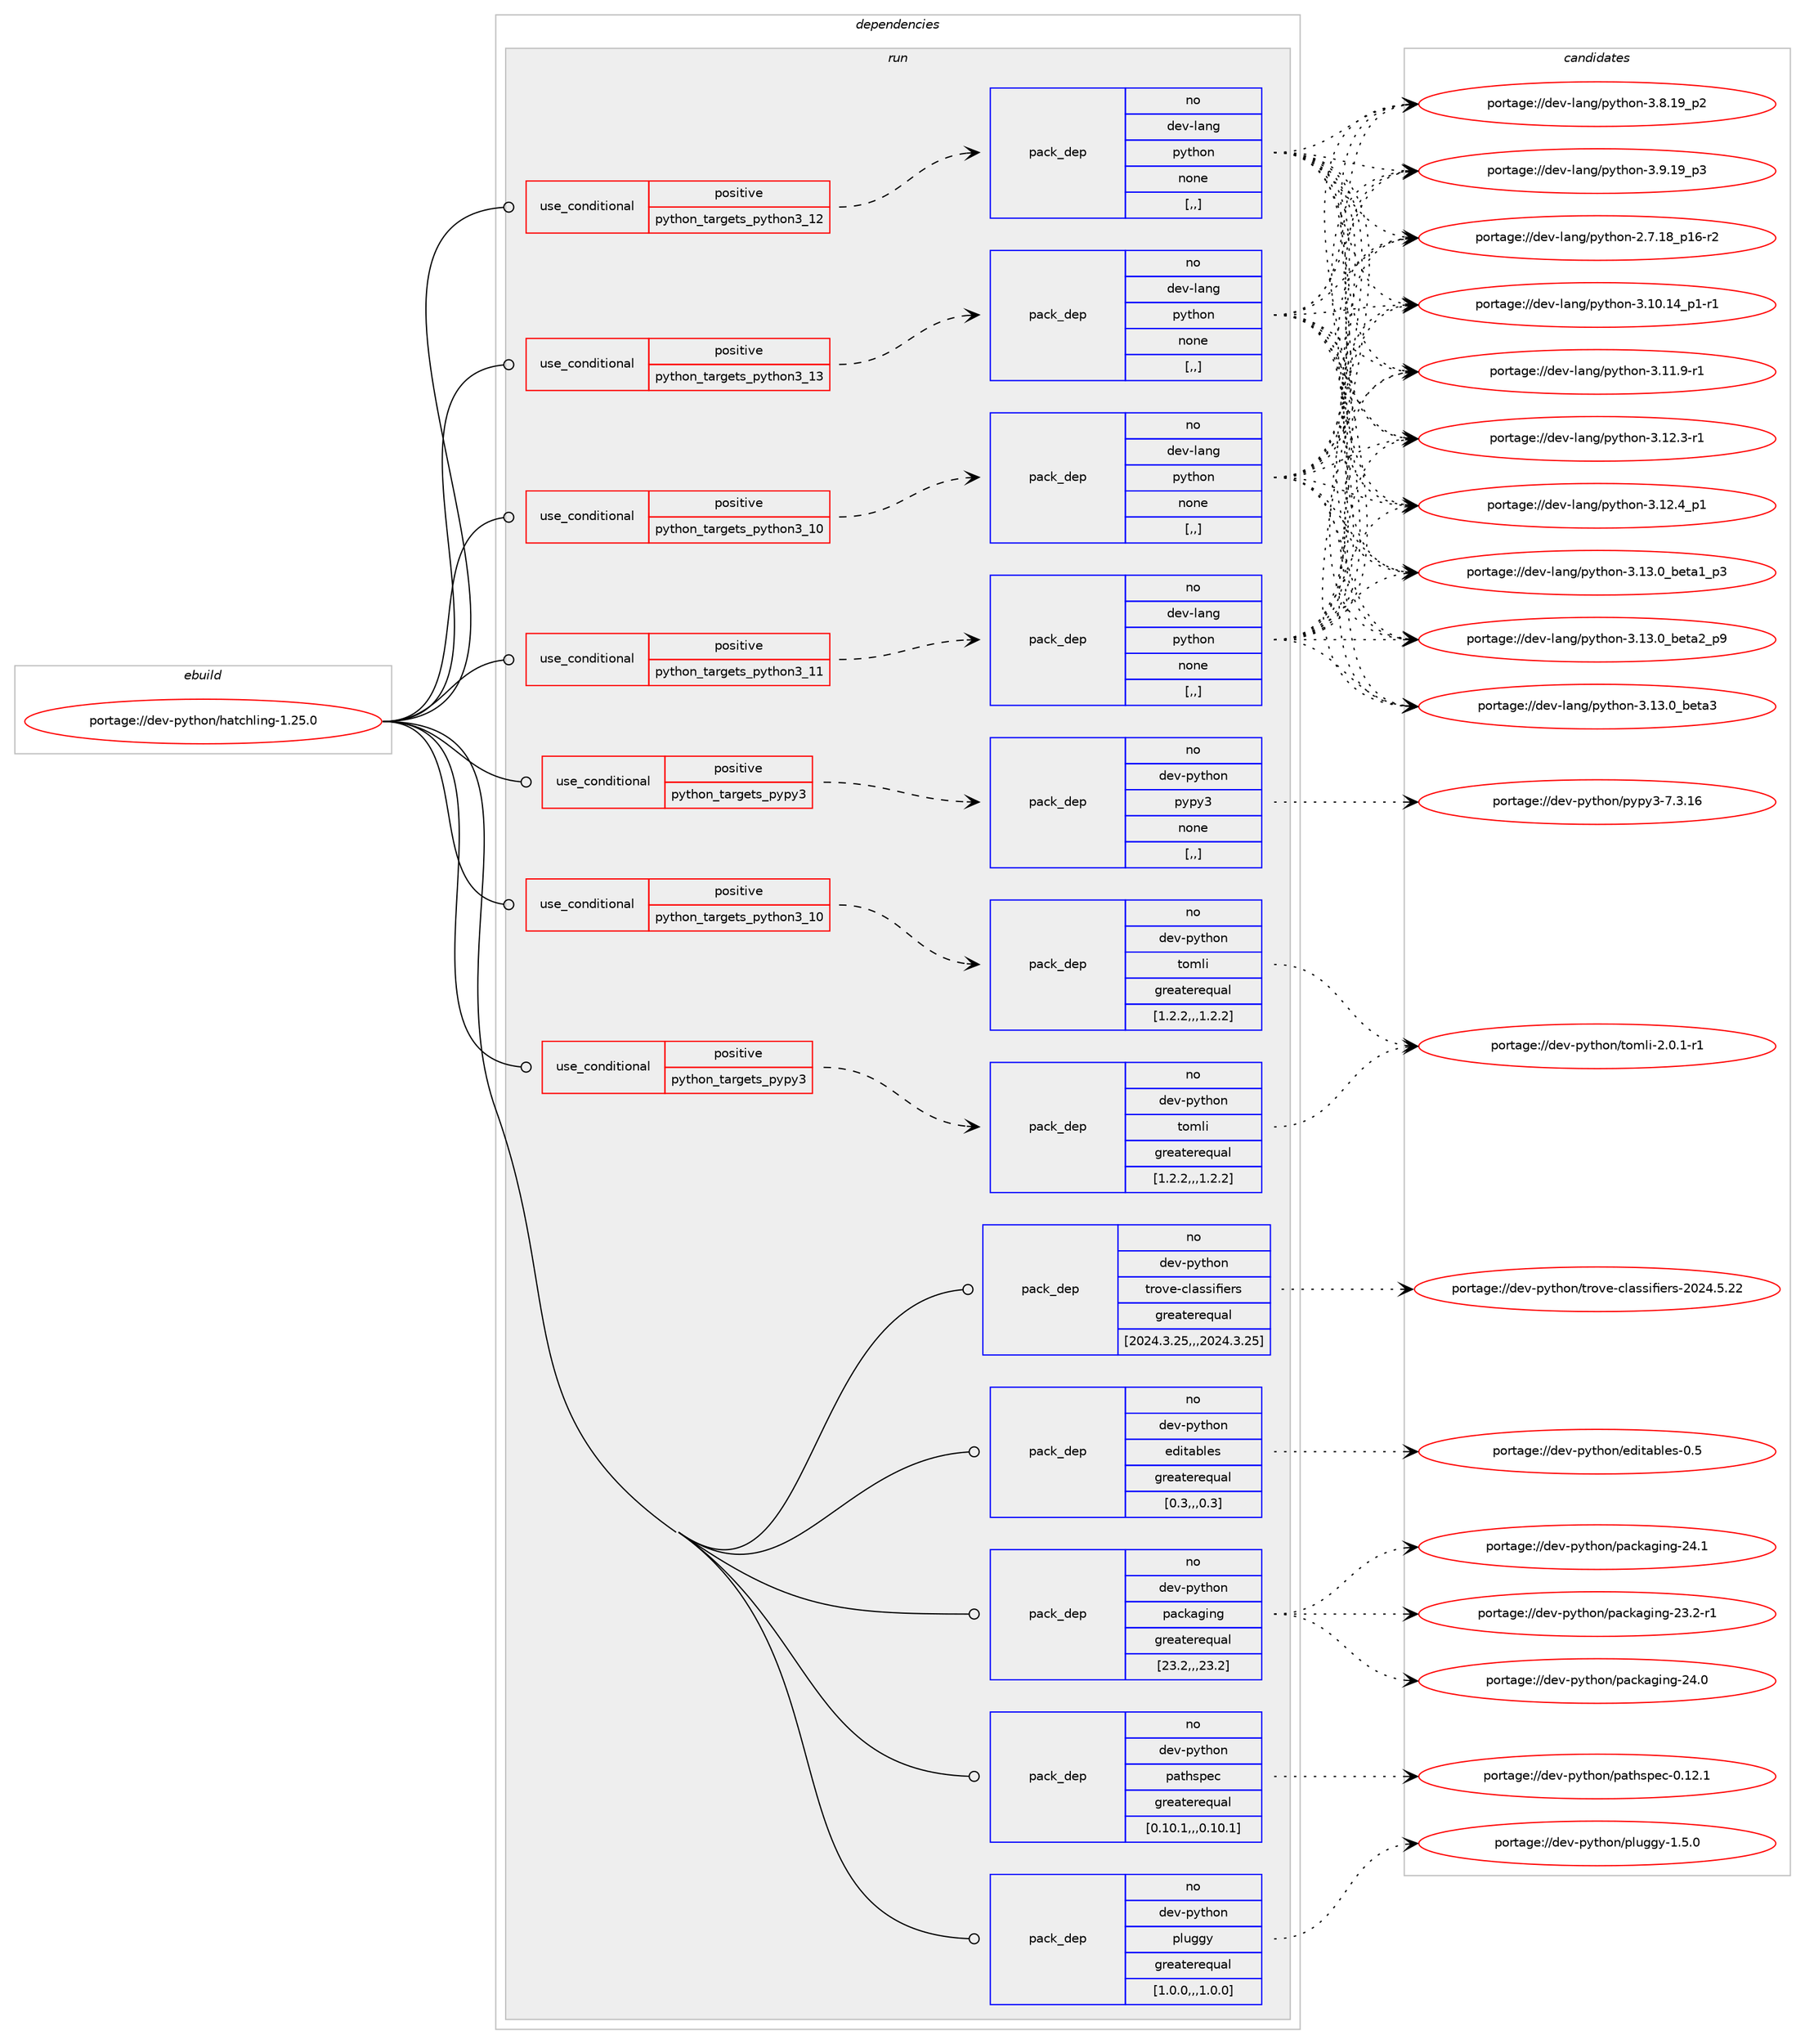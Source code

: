 digraph prolog {

# *************
# Graph options
# *************

newrank=true;
concentrate=true;
compound=true;
graph [rankdir=LR,fontname=Helvetica,fontsize=10,ranksep=1.5];#, ranksep=2.5, nodesep=0.2];
edge  [arrowhead=vee];
node  [fontname=Helvetica,fontsize=10];

# **********
# The ebuild
# **********

subgraph cluster_leftcol {
color=gray;
rank=same;
label=<<i>ebuild</i>>;
id [label="portage://dev-python/hatchling-1.25.0", color=red, width=4, href="../dev-python/hatchling-1.25.0.svg"];
}

# ****************
# The dependencies
# ****************

subgraph cluster_midcol {
color=gray;
label=<<i>dependencies</i>>;
subgraph cluster_compile {
fillcolor="#eeeeee";
style=filled;
label=<<i>compile</i>>;
}
subgraph cluster_compileandrun {
fillcolor="#eeeeee";
style=filled;
label=<<i>compile and run</i>>;
}
subgraph cluster_run {
fillcolor="#eeeeee";
style=filled;
label=<<i>run</i>>;
subgraph cond32327 {
dependency144118 [label=<<TABLE BORDER="0" CELLBORDER="1" CELLSPACING="0" CELLPADDING="4"><TR><TD ROWSPAN="3" CELLPADDING="10">use_conditional</TD></TR><TR><TD>positive</TD></TR><TR><TD>python_targets_pypy3</TD></TR></TABLE>>, shape=none, color=red];
subgraph pack110576 {
dependency144119 [label=<<TABLE BORDER="0" CELLBORDER="1" CELLSPACING="0" CELLPADDING="4" WIDTH="220"><TR><TD ROWSPAN="6" CELLPADDING="30">pack_dep</TD></TR><TR><TD WIDTH="110">no</TD></TR><TR><TD>dev-python</TD></TR><TR><TD>pypy3</TD></TR><TR><TD>none</TD></TR><TR><TD>[,,]</TD></TR></TABLE>>, shape=none, color=blue];
}
dependency144118:e -> dependency144119:w [weight=20,style="dashed",arrowhead="vee"];
}
id:e -> dependency144118:w [weight=20,style="solid",arrowhead="odot"];
subgraph cond32328 {
dependency144120 [label=<<TABLE BORDER="0" CELLBORDER="1" CELLSPACING="0" CELLPADDING="4"><TR><TD ROWSPAN="3" CELLPADDING="10">use_conditional</TD></TR><TR><TD>positive</TD></TR><TR><TD>python_targets_pypy3</TD></TR></TABLE>>, shape=none, color=red];
subgraph pack110577 {
dependency144121 [label=<<TABLE BORDER="0" CELLBORDER="1" CELLSPACING="0" CELLPADDING="4" WIDTH="220"><TR><TD ROWSPAN="6" CELLPADDING="30">pack_dep</TD></TR><TR><TD WIDTH="110">no</TD></TR><TR><TD>dev-python</TD></TR><TR><TD>tomli</TD></TR><TR><TD>greaterequal</TD></TR><TR><TD>[1.2.2,,,1.2.2]</TD></TR></TABLE>>, shape=none, color=blue];
}
dependency144120:e -> dependency144121:w [weight=20,style="dashed",arrowhead="vee"];
}
id:e -> dependency144120:w [weight=20,style="solid",arrowhead="odot"];
subgraph cond32329 {
dependency144122 [label=<<TABLE BORDER="0" CELLBORDER="1" CELLSPACING="0" CELLPADDING="4"><TR><TD ROWSPAN="3" CELLPADDING="10">use_conditional</TD></TR><TR><TD>positive</TD></TR><TR><TD>python_targets_python3_10</TD></TR></TABLE>>, shape=none, color=red];
subgraph pack110578 {
dependency144123 [label=<<TABLE BORDER="0" CELLBORDER="1" CELLSPACING="0" CELLPADDING="4" WIDTH="220"><TR><TD ROWSPAN="6" CELLPADDING="30">pack_dep</TD></TR><TR><TD WIDTH="110">no</TD></TR><TR><TD>dev-lang</TD></TR><TR><TD>python</TD></TR><TR><TD>none</TD></TR><TR><TD>[,,]</TD></TR></TABLE>>, shape=none, color=blue];
}
dependency144122:e -> dependency144123:w [weight=20,style="dashed",arrowhead="vee"];
}
id:e -> dependency144122:w [weight=20,style="solid",arrowhead="odot"];
subgraph cond32330 {
dependency144124 [label=<<TABLE BORDER="0" CELLBORDER="1" CELLSPACING="0" CELLPADDING="4"><TR><TD ROWSPAN="3" CELLPADDING="10">use_conditional</TD></TR><TR><TD>positive</TD></TR><TR><TD>python_targets_python3_10</TD></TR></TABLE>>, shape=none, color=red];
subgraph pack110579 {
dependency144125 [label=<<TABLE BORDER="0" CELLBORDER="1" CELLSPACING="0" CELLPADDING="4" WIDTH="220"><TR><TD ROWSPAN="6" CELLPADDING="30">pack_dep</TD></TR><TR><TD WIDTH="110">no</TD></TR><TR><TD>dev-python</TD></TR><TR><TD>tomli</TD></TR><TR><TD>greaterequal</TD></TR><TR><TD>[1.2.2,,,1.2.2]</TD></TR></TABLE>>, shape=none, color=blue];
}
dependency144124:e -> dependency144125:w [weight=20,style="dashed",arrowhead="vee"];
}
id:e -> dependency144124:w [weight=20,style="solid",arrowhead="odot"];
subgraph cond32331 {
dependency144126 [label=<<TABLE BORDER="0" CELLBORDER="1" CELLSPACING="0" CELLPADDING="4"><TR><TD ROWSPAN="3" CELLPADDING="10">use_conditional</TD></TR><TR><TD>positive</TD></TR><TR><TD>python_targets_python3_11</TD></TR></TABLE>>, shape=none, color=red];
subgraph pack110580 {
dependency144127 [label=<<TABLE BORDER="0" CELLBORDER="1" CELLSPACING="0" CELLPADDING="4" WIDTH="220"><TR><TD ROWSPAN="6" CELLPADDING="30">pack_dep</TD></TR><TR><TD WIDTH="110">no</TD></TR><TR><TD>dev-lang</TD></TR><TR><TD>python</TD></TR><TR><TD>none</TD></TR><TR><TD>[,,]</TD></TR></TABLE>>, shape=none, color=blue];
}
dependency144126:e -> dependency144127:w [weight=20,style="dashed",arrowhead="vee"];
}
id:e -> dependency144126:w [weight=20,style="solid",arrowhead="odot"];
subgraph cond32332 {
dependency144128 [label=<<TABLE BORDER="0" CELLBORDER="1" CELLSPACING="0" CELLPADDING="4"><TR><TD ROWSPAN="3" CELLPADDING="10">use_conditional</TD></TR><TR><TD>positive</TD></TR><TR><TD>python_targets_python3_12</TD></TR></TABLE>>, shape=none, color=red];
subgraph pack110581 {
dependency144129 [label=<<TABLE BORDER="0" CELLBORDER="1" CELLSPACING="0" CELLPADDING="4" WIDTH="220"><TR><TD ROWSPAN="6" CELLPADDING="30">pack_dep</TD></TR><TR><TD WIDTH="110">no</TD></TR><TR><TD>dev-lang</TD></TR><TR><TD>python</TD></TR><TR><TD>none</TD></TR><TR><TD>[,,]</TD></TR></TABLE>>, shape=none, color=blue];
}
dependency144128:e -> dependency144129:w [weight=20,style="dashed",arrowhead="vee"];
}
id:e -> dependency144128:w [weight=20,style="solid",arrowhead="odot"];
subgraph cond32333 {
dependency144130 [label=<<TABLE BORDER="0" CELLBORDER="1" CELLSPACING="0" CELLPADDING="4"><TR><TD ROWSPAN="3" CELLPADDING="10">use_conditional</TD></TR><TR><TD>positive</TD></TR><TR><TD>python_targets_python3_13</TD></TR></TABLE>>, shape=none, color=red];
subgraph pack110582 {
dependency144131 [label=<<TABLE BORDER="0" CELLBORDER="1" CELLSPACING="0" CELLPADDING="4" WIDTH="220"><TR><TD ROWSPAN="6" CELLPADDING="30">pack_dep</TD></TR><TR><TD WIDTH="110">no</TD></TR><TR><TD>dev-lang</TD></TR><TR><TD>python</TD></TR><TR><TD>none</TD></TR><TR><TD>[,,]</TD></TR></TABLE>>, shape=none, color=blue];
}
dependency144130:e -> dependency144131:w [weight=20,style="dashed",arrowhead="vee"];
}
id:e -> dependency144130:w [weight=20,style="solid",arrowhead="odot"];
subgraph pack110583 {
dependency144132 [label=<<TABLE BORDER="0" CELLBORDER="1" CELLSPACING="0" CELLPADDING="4" WIDTH="220"><TR><TD ROWSPAN="6" CELLPADDING="30">pack_dep</TD></TR><TR><TD WIDTH="110">no</TD></TR><TR><TD>dev-python</TD></TR><TR><TD>editables</TD></TR><TR><TD>greaterequal</TD></TR><TR><TD>[0.3,,,0.3]</TD></TR></TABLE>>, shape=none, color=blue];
}
id:e -> dependency144132:w [weight=20,style="solid",arrowhead="odot"];
subgraph pack110584 {
dependency144133 [label=<<TABLE BORDER="0" CELLBORDER="1" CELLSPACING="0" CELLPADDING="4" WIDTH="220"><TR><TD ROWSPAN="6" CELLPADDING="30">pack_dep</TD></TR><TR><TD WIDTH="110">no</TD></TR><TR><TD>dev-python</TD></TR><TR><TD>packaging</TD></TR><TR><TD>greaterequal</TD></TR><TR><TD>[23.2,,,23.2]</TD></TR></TABLE>>, shape=none, color=blue];
}
id:e -> dependency144133:w [weight=20,style="solid",arrowhead="odot"];
subgraph pack110585 {
dependency144134 [label=<<TABLE BORDER="0" CELLBORDER="1" CELLSPACING="0" CELLPADDING="4" WIDTH="220"><TR><TD ROWSPAN="6" CELLPADDING="30">pack_dep</TD></TR><TR><TD WIDTH="110">no</TD></TR><TR><TD>dev-python</TD></TR><TR><TD>pathspec</TD></TR><TR><TD>greaterequal</TD></TR><TR><TD>[0.10.1,,,0.10.1]</TD></TR></TABLE>>, shape=none, color=blue];
}
id:e -> dependency144134:w [weight=20,style="solid",arrowhead="odot"];
subgraph pack110586 {
dependency144135 [label=<<TABLE BORDER="0" CELLBORDER="1" CELLSPACING="0" CELLPADDING="4" WIDTH="220"><TR><TD ROWSPAN="6" CELLPADDING="30">pack_dep</TD></TR><TR><TD WIDTH="110">no</TD></TR><TR><TD>dev-python</TD></TR><TR><TD>pluggy</TD></TR><TR><TD>greaterequal</TD></TR><TR><TD>[1.0.0,,,1.0.0]</TD></TR></TABLE>>, shape=none, color=blue];
}
id:e -> dependency144135:w [weight=20,style="solid",arrowhead="odot"];
subgraph pack110587 {
dependency144136 [label=<<TABLE BORDER="0" CELLBORDER="1" CELLSPACING="0" CELLPADDING="4" WIDTH="220"><TR><TD ROWSPAN="6" CELLPADDING="30">pack_dep</TD></TR><TR><TD WIDTH="110">no</TD></TR><TR><TD>dev-python</TD></TR><TR><TD>trove-classifiers</TD></TR><TR><TD>greaterequal</TD></TR><TR><TD>[2024.3.25,,,2024.3.25]</TD></TR></TABLE>>, shape=none, color=blue];
}
id:e -> dependency144136:w [weight=20,style="solid",arrowhead="odot"];
}
}

# **************
# The candidates
# **************

subgraph cluster_choices {
rank=same;
color=gray;
label=<<i>candidates</i>>;

subgraph choice110576 {
color=black;
nodesep=1;
choice10010111845112121116104111110471121211121215145554651464954 [label="portage://dev-python/pypy3-7.3.16", color=red, width=4,href="../dev-python/pypy3-7.3.16.svg"];
dependency144119:e -> choice10010111845112121116104111110471121211121215145554651464954:w [style=dotted,weight="100"];
}
subgraph choice110577 {
color=black;
nodesep=1;
choice10010111845112121116104111110471161111091081054550464846494511449 [label="portage://dev-python/tomli-2.0.1-r1", color=red, width=4,href="../dev-python/tomli-2.0.1-r1.svg"];
dependency144121:e -> choice10010111845112121116104111110471161111091081054550464846494511449:w [style=dotted,weight="100"];
}
subgraph choice110578 {
color=black;
nodesep=1;
choice100101118451089711010347112121116104111110455046554649569511249544511450 [label="portage://dev-lang/python-2.7.18_p16-r2", color=red, width=4,href="../dev-lang/python-2.7.18_p16-r2.svg"];
choice100101118451089711010347112121116104111110455146494846495295112494511449 [label="portage://dev-lang/python-3.10.14_p1-r1", color=red, width=4,href="../dev-lang/python-3.10.14_p1-r1.svg"];
choice100101118451089711010347112121116104111110455146494946574511449 [label="portage://dev-lang/python-3.11.9-r1", color=red, width=4,href="../dev-lang/python-3.11.9-r1.svg"];
choice100101118451089711010347112121116104111110455146495046514511449 [label="portage://dev-lang/python-3.12.3-r1", color=red, width=4,href="../dev-lang/python-3.12.3-r1.svg"];
choice100101118451089711010347112121116104111110455146495046529511249 [label="portage://dev-lang/python-3.12.4_p1", color=red, width=4,href="../dev-lang/python-3.12.4_p1.svg"];
choice10010111845108971101034711212111610411111045514649514648959810111697499511251 [label="portage://dev-lang/python-3.13.0_beta1_p3", color=red, width=4,href="../dev-lang/python-3.13.0_beta1_p3.svg"];
choice10010111845108971101034711212111610411111045514649514648959810111697509511257 [label="portage://dev-lang/python-3.13.0_beta2_p9", color=red, width=4,href="../dev-lang/python-3.13.0_beta2_p9.svg"];
choice1001011184510897110103471121211161041111104551464951464895981011169751 [label="portage://dev-lang/python-3.13.0_beta3", color=red, width=4,href="../dev-lang/python-3.13.0_beta3.svg"];
choice100101118451089711010347112121116104111110455146564649579511250 [label="portage://dev-lang/python-3.8.19_p2", color=red, width=4,href="../dev-lang/python-3.8.19_p2.svg"];
choice100101118451089711010347112121116104111110455146574649579511251 [label="portage://dev-lang/python-3.9.19_p3", color=red, width=4,href="../dev-lang/python-3.9.19_p3.svg"];
dependency144123:e -> choice100101118451089711010347112121116104111110455046554649569511249544511450:w [style=dotted,weight="100"];
dependency144123:e -> choice100101118451089711010347112121116104111110455146494846495295112494511449:w [style=dotted,weight="100"];
dependency144123:e -> choice100101118451089711010347112121116104111110455146494946574511449:w [style=dotted,weight="100"];
dependency144123:e -> choice100101118451089711010347112121116104111110455146495046514511449:w [style=dotted,weight="100"];
dependency144123:e -> choice100101118451089711010347112121116104111110455146495046529511249:w [style=dotted,weight="100"];
dependency144123:e -> choice10010111845108971101034711212111610411111045514649514648959810111697499511251:w [style=dotted,weight="100"];
dependency144123:e -> choice10010111845108971101034711212111610411111045514649514648959810111697509511257:w [style=dotted,weight="100"];
dependency144123:e -> choice1001011184510897110103471121211161041111104551464951464895981011169751:w [style=dotted,weight="100"];
dependency144123:e -> choice100101118451089711010347112121116104111110455146564649579511250:w [style=dotted,weight="100"];
dependency144123:e -> choice100101118451089711010347112121116104111110455146574649579511251:w [style=dotted,weight="100"];
}
subgraph choice110579 {
color=black;
nodesep=1;
choice10010111845112121116104111110471161111091081054550464846494511449 [label="portage://dev-python/tomli-2.0.1-r1", color=red, width=4,href="../dev-python/tomli-2.0.1-r1.svg"];
dependency144125:e -> choice10010111845112121116104111110471161111091081054550464846494511449:w [style=dotted,weight="100"];
}
subgraph choice110580 {
color=black;
nodesep=1;
choice100101118451089711010347112121116104111110455046554649569511249544511450 [label="portage://dev-lang/python-2.7.18_p16-r2", color=red, width=4,href="../dev-lang/python-2.7.18_p16-r2.svg"];
choice100101118451089711010347112121116104111110455146494846495295112494511449 [label="portage://dev-lang/python-3.10.14_p1-r1", color=red, width=4,href="../dev-lang/python-3.10.14_p1-r1.svg"];
choice100101118451089711010347112121116104111110455146494946574511449 [label="portage://dev-lang/python-3.11.9-r1", color=red, width=4,href="../dev-lang/python-3.11.9-r1.svg"];
choice100101118451089711010347112121116104111110455146495046514511449 [label="portage://dev-lang/python-3.12.3-r1", color=red, width=4,href="../dev-lang/python-3.12.3-r1.svg"];
choice100101118451089711010347112121116104111110455146495046529511249 [label="portage://dev-lang/python-3.12.4_p1", color=red, width=4,href="../dev-lang/python-3.12.4_p1.svg"];
choice10010111845108971101034711212111610411111045514649514648959810111697499511251 [label="portage://dev-lang/python-3.13.0_beta1_p3", color=red, width=4,href="../dev-lang/python-3.13.0_beta1_p3.svg"];
choice10010111845108971101034711212111610411111045514649514648959810111697509511257 [label="portage://dev-lang/python-3.13.0_beta2_p9", color=red, width=4,href="../dev-lang/python-3.13.0_beta2_p9.svg"];
choice1001011184510897110103471121211161041111104551464951464895981011169751 [label="portage://dev-lang/python-3.13.0_beta3", color=red, width=4,href="../dev-lang/python-3.13.0_beta3.svg"];
choice100101118451089711010347112121116104111110455146564649579511250 [label="portage://dev-lang/python-3.8.19_p2", color=red, width=4,href="../dev-lang/python-3.8.19_p2.svg"];
choice100101118451089711010347112121116104111110455146574649579511251 [label="portage://dev-lang/python-3.9.19_p3", color=red, width=4,href="../dev-lang/python-3.9.19_p3.svg"];
dependency144127:e -> choice100101118451089711010347112121116104111110455046554649569511249544511450:w [style=dotted,weight="100"];
dependency144127:e -> choice100101118451089711010347112121116104111110455146494846495295112494511449:w [style=dotted,weight="100"];
dependency144127:e -> choice100101118451089711010347112121116104111110455146494946574511449:w [style=dotted,weight="100"];
dependency144127:e -> choice100101118451089711010347112121116104111110455146495046514511449:w [style=dotted,weight="100"];
dependency144127:e -> choice100101118451089711010347112121116104111110455146495046529511249:w [style=dotted,weight="100"];
dependency144127:e -> choice10010111845108971101034711212111610411111045514649514648959810111697499511251:w [style=dotted,weight="100"];
dependency144127:e -> choice10010111845108971101034711212111610411111045514649514648959810111697509511257:w [style=dotted,weight="100"];
dependency144127:e -> choice1001011184510897110103471121211161041111104551464951464895981011169751:w [style=dotted,weight="100"];
dependency144127:e -> choice100101118451089711010347112121116104111110455146564649579511250:w [style=dotted,weight="100"];
dependency144127:e -> choice100101118451089711010347112121116104111110455146574649579511251:w [style=dotted,weight="100"];
}
subgraph choice110581 {
color=black;
nodesep=1;
choice100101118451089711010347112121116104111110455046554649569511249544511450 [label="portage://dev-lang/python-2.7.18_p16-r2", color=red, width=4,href="../dev-lang/python-2.7.18_p16-r2.svg"];
choice100101118451089711010347112121116104111110455146494846495295112494511449 [label="portage://dev-lang/python-3.10.14_p1-r1", color=red, width=4,href="../dev-lang/python-3.10.14_p1-r1.svg"];
choice100101118451089711010347112121116104111110455146494946574511449 [label="portage://dev-lang/python-3.11.9-r1", color=red, width=4,href="../dev-lang/python-3.11.9-r1.svg"];
choice100101118451089711010347112121116104111110455146495046514511449 [label="portage://dev-lang/python-3.12.3-r1", color=red, width=4,href="../dev-lang/python-3.12.3-r1.svg"];
choice100101118451089711010347112121116104111110455146495046529511249 [label="portage://dev-lang/python-3.12.4_p1", color=red, width=4,href="../dev-lang/python-3.12.4_p1.svg"];
choice10010111845108971101034711212111610411111045514649514648959810111697499511251 [label="portage://dev-lang/python-3.13.0_beta1_p3", color=red, width=4,href="../dev-lang/python-3.13.0_beta1_p3.svg"];
choice10010111845108971101034711212111610411111045514649514648959810111697509511257 [label="portage://dev-lang/python-3.13.0_beta2_p9", color=red, width=4,href="../dev-lang/python-3.13.0_beta2_p9.svg"];
choice1001011184510897110103471121211161041111104551464951464895981011169751 [label="portage://dev-lang/python-3.13.0_beta3", color=red, width=4,href="../dev-lang/python-3.13.0_beta3.svg"];
choice100101118451089711010347112121116104111110455146564649579511250 [label="portage://dev-lang/python-3.8.19_p2", color=red, width=4,href="../dev-lang/python-3.8.19_p2.svg"];
choice100101118451089711010347112121116104111110455146574649579511251 [label="portage://dev-lang/python-3.9.19_p3", color=red, width=4,href="../dev-lang/python-3.9.19_p3.svg"];
dependency144129:e -> choice100101118451089711010347112121116104111110455046554649569511249544511450:w [style=dotted,weight="100"];
dependency144129:e -> choice100101118451089711010347112121116104111110455146494846495295112494511449:w [style=dotted,weight="100"];
dependency144129:e -> choice100101118451089711010347112121116104111110455146494946574511449:w [style=dotted,weight="100"];
dependency144129:e -> choice100101118451089711010347112121116104111110455146495046514511449:w [style=dotted,weight="100"];
dependency144129:e -> choice100101118451089711010347112121116104111110455146495046529511249:w [style=dotted,weight="100"];
dependency144129:e -> choice10010111845108971101034711212111610411111045514649514648959810111697499511251:w [style=dotted,weight="100"];
dependency144129:e -> choice10010111845108971101034711212111610411111045514649514648959810111697509511257:w [style=dotted,weight="100"];
dependency144129:e -> choice1001011184510897110103471121211161041111104551464951464895981011169751:w [style=dotted,weight="100"];
dependency144129:e -> choice100101118451089711010347112121116104111110455146564649579511250:w [style=dotted,weight="100"];
dependency144129:e -> choice100101118451089711010347112121116104111110455146574649579511251:w [style=dotted,weight="100"];
}
subgraph choice110582 {
color=black;
nodesep=1;
choice100101118451089711010347112121116104111110455046554649569511249544511450 [label="portage://dev-lang/python-2.7.18_p16-r2", color=red, width=4,href="../dev-lang/python-2.7.18_p16-r2.svg"];
choice100101118451089711010347112121116104111110455146494846495295112494511449 [label="portage://dev-lang/python-3.10.14_p1-r1", color=red, width=4,href="../dev-lang/python-3.10.14_p1-r1.svg"];
choice100101118451089711010347112121116104111110455146494946574511449 [label="portage://dev-lang/python-3.11.9-r1", color=red, width=4,href="../dev-lang/python-3.11.9-r1.svg"];
choice100101118451089711010347112121116104111110455146495046514511449 [label="portage://dev-lang/python-3.12.3-r1", color=red, width=4,href="../dev-lang/python-3.12.3-r1.svg"];
choice100101118451089711010347112121116104111110455146495046529511249 [label="portage://dev-lang/python-3.12.4_p1", color=red, width=4,href="../dev-lang/python-3.12.4_p1.svg"];
choice10010111845108971101034711212111610411111045514649514648959810111697499511251 [label="portage://dev-lang/python-3.13.0_beta1_p3", color=red, width=4,href="../dev-lang/python-3.13.0_beta1_p3.svg"];
choice10010111845108971101034711212111610411111045514649514648959810111697509511257 [label="portage://dev-lang/python-3.13.0_beta2_p9", color=red, width=4,href="../dev-lang/python-3.13.0_beta2_p9.svg"];
choice1001011184510897110103471121211161041111104551464951464895981011169751 [label="portage://dev-lang/python-3.13.0_beta3", color=red, width=4,href="../dev-lang/python-3.13.0_beta3.svg"];
choice100101118451089711010347112121116104111110455146564649579511250 [label="portage://dev-lang/python-3.8.19_p2", color=red, width=4,href="../dev-lang/python-3.8.19_p2.svg"];
choice100101118451089711010347112121116104111110455146574649579511251 [label="portage://dev-lang/python-3.9.19_p3", color=red, width=4,href="../dev-lang/python-3.9.19_p3.svg"];
dependency144131:e -> choice100101118451089711010347112121116104111110455046554649569511249544511450:w [style=dotted,weight="100"];
dependency144131:e -> choice100101118451089711010347112121116104111110455146494846495295112494511449:w [style=dotted,weight="100"];
dependency144131:e -> choice100101118451089711010347112121116104111110455146494946574511449:w [style=dotted,weight="100"];
dependency144131:e -> choice100101118451089711010347112121116104111110455146495046514511449:w [style=dotted,weight="100"];
dependency144131:e -> choice100101118451089711010347112121116104111110455146495046529511249:w [style=dotted,weight="100"];
dependency144131:e -> choice10010111845108971101034711212111610411111045514649514648959810111697499511251:w [style=dotted,weight="100"];
dependency144131:e -> choice10010111845108971101034711212111610411111045514649514648959810111697509511257:w [style=dotted,weight="100"];
dependency144131:e -> choice1001011184510897110103471121211161041111104551464951464895981011169751:w [style=dotted,weight="100"];
dependency144131:e -> choice100101118451089711010347112121116104111110455146564649579511250:w [style=dotted,weight="100"];
dependency144131:e -> choice100101118451089711010347112121116104111110455146574649579511251:w [style=dotted,weight="100"];
}
subgraph choice110583 {
color=black;
nodesep=1;
choice1001011184511212111610411111047101100105116979810810111545484653 [label="portage://dev-python/editables-0.5", color=red, width=4,href="../dev-python/editables-0.5.svg"];
dependency144132:e -> choice1001011184511212111610411111047101100105116979810810111545484653:w [style=dotted,weight="100"];
}
subgraph choice110584 {
color=black;
nodesep=1;
choice100101118451121211161041111104711297991079710310511010345505146504511449 [label="portage://dev-python/packaging-23.2-r1", color=red, width=4,href="../dev-python/packaging-23.2-r1.svg"];
choice10010111845112121116104111110471129799107971031051101034550524648 [label="portage://dev-python/packaging-24.0", color=red, width=4,href="../dev-python/packaging-24.0.svg"];
choice10010111845112121116104111110471129799107971031051101034550524649 [label="portage://dev-python/packaging-24.1", color=red, width=4,href="../dev-python/packaging-24.1.svg"];
dependency144133:e -> choice100101118451121211161041111104711297991079710310511010345505146504511449:w [style=dotted,weight="100"];
dependency144133:e -> choice10010111845112121116104111110471129799107971031051101034550524648:w [style=dotted,weight="100"];
dependency144133:e -> choice10010111845112121116104111110471129799107971031051101034550524649:w [style=dotted,weight="100"];
}
subgraph choice110585 {
color=black;
nodesep=1;
choice1001011184511212111610411111047112971161041151121019945484649504649 [label="portage://dev-python/pathspec-0.12.1", color=red, width=4,href="../dev-python/pathspec-0.12.1.svg"];
dependency144134:e -> choice1001011184511212111610411111047112971161041151121019945484649504649:w [style=dotted,weight="100"];
}
subgraph choice110586 {
color=black;
nodesep=1;
choice1001011184511212111610411111047112108117103103121454946534648 [label="portage://dev-python/pluggy-1.5.0", color=red, width=4,href="../dev-python/pluggy-1.5.0.svg"];
dependency144135:e -> choice1001011184511212111610411111047112108117103103121454946534648:w [style=dotted,weight="100"];
}
subgraph choice110587 {
color=black;
nodesep=1;
choice100101118451121211161041111104711611411111810145991089711511510510210510111411545504850524653465050 [label="portage://dev-python/trove-classifiers-2024.5.22", color=red, width=4,href="../dev-python/trove-classifiers-2024.5.22.svg"];
dependency144136:e -> choice100101118451121211161041111104711611411111810145991089711511510510210510111411545504850524653465050:w [style=dotted,weight="100"];
}
}

}
